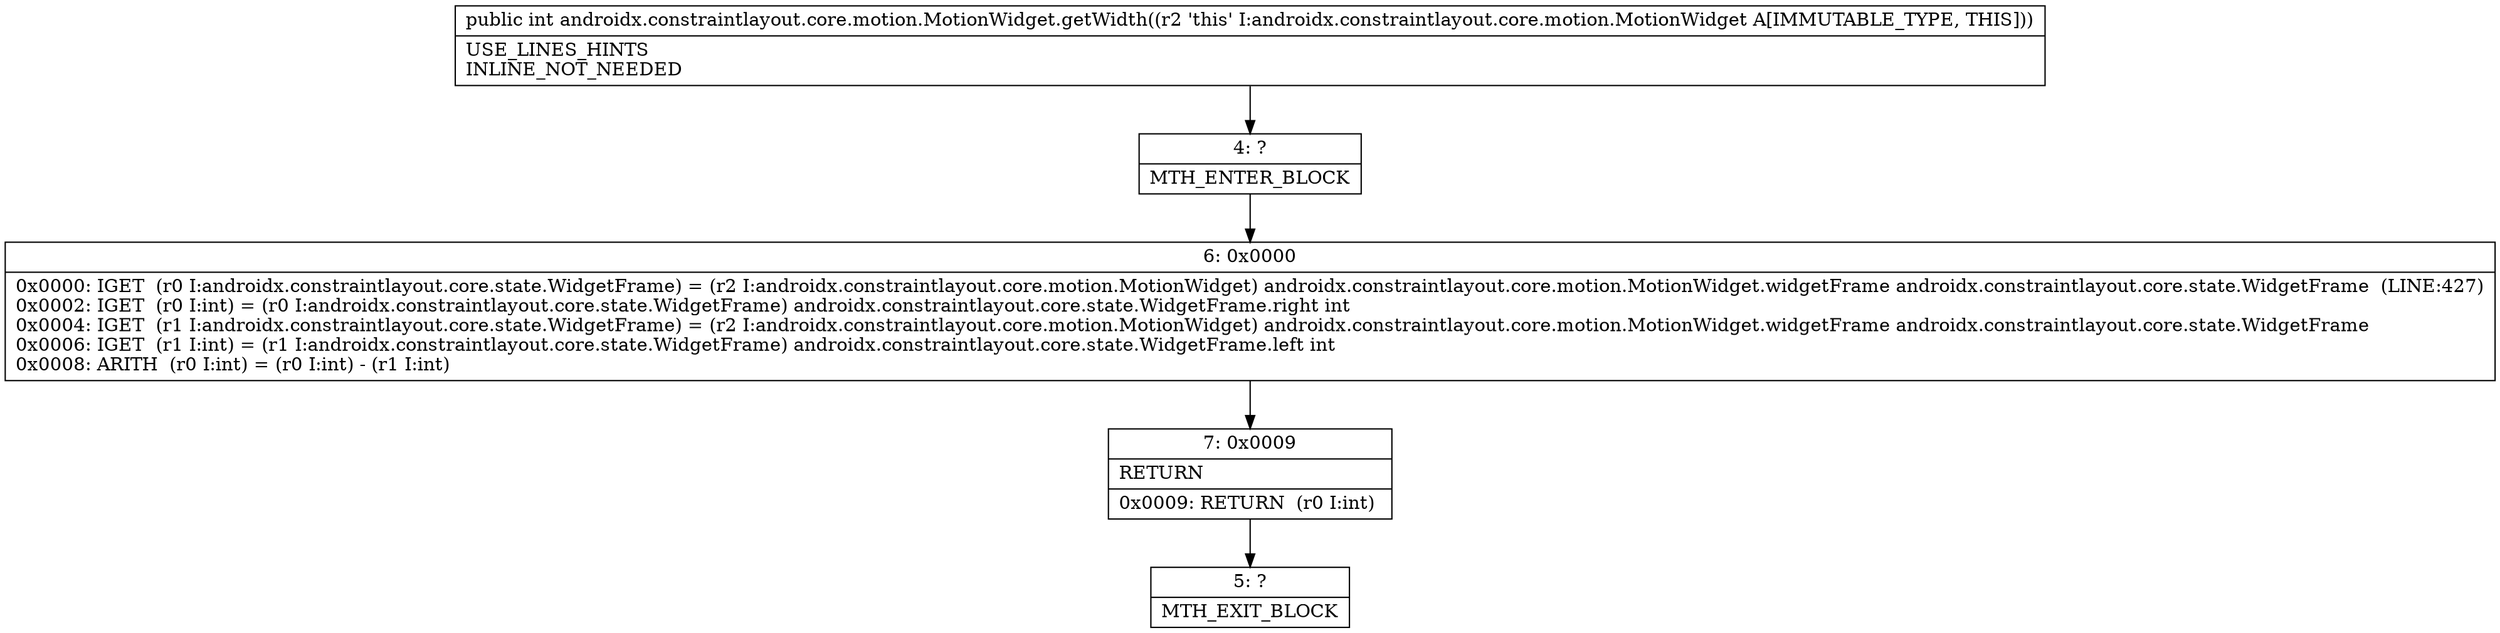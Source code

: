 digraph "CFG forandroidx.constraintlayout.core.motion.MotionWidget.getWidth()I" {
Node_4 [shape=record,label="{4\:\ ?|MTH_ENTER_BLOCK\l}"];
Node_6 [shape=record,label="{6\:\ 0x0000|0x0000: IGET  (r0 I:androidx.constraintlayout.core.state.WidgetFrame) = (r2 I:androidx.constraintlayout.core.motion.MotionWidget) androidx.constraintlayout.core.motion.MotionWidget.widgetFrame androidx.constraintlayout.core.state.WidgetFrame  (LINE:427)\l0x0002: IGET  (r0 I:int) = (r0 I:androidx.constraintlayout.core.state.WidgetFrame) androidx.constraintlayout.core.state.WidgetFrame.right int \l0x0004: IGET  (r1 I:androidx.constraintlayout.core.state.WidgetFrame) = (r2 I:androidx.constraintlayout.core.motion.MotionWidget) androidx.constraintlayout.core.motion.MotionWidget.widgetFrame androidx.constraintlayout.core.state.WidgetFrame \l0x0006: IGET  (r1 I:int) = (r1 I:androidx.constraintlayout.core.state.WidgetFrame) androidx.constraintlayout.core.state.WidgetFrame.left int \l0x0008: ARITH  (r0 I:int) = (r0 I:int) \- (r1 I:int) \l}"];
Node_7 [shape=record,label="{7\:\ 0x0009|RETURN\l|0x0009: RETURN  (r0 I:int) \l}"];
Node_5 [shape=record,label="{5\:\ ?|MTH_EXIT_BLOCK\l}"];
MethodNode[shape=record,label="{public int androidx.constraintlayout.core.motion.MotionWidget.getWidth((r2 'this' I:androidx.constraintlayout.core.motion.MotionWidget A[IMMUTABLE_TYPE, THIS]))  | USE_LINES_HINTS\lINLINE_NOT_NEEDED\l}"];
MethodNode -> Node_4;Node_4 -> Node_6;
Node_6 -> Node_7;
Node_7 -> Node_5;
}

